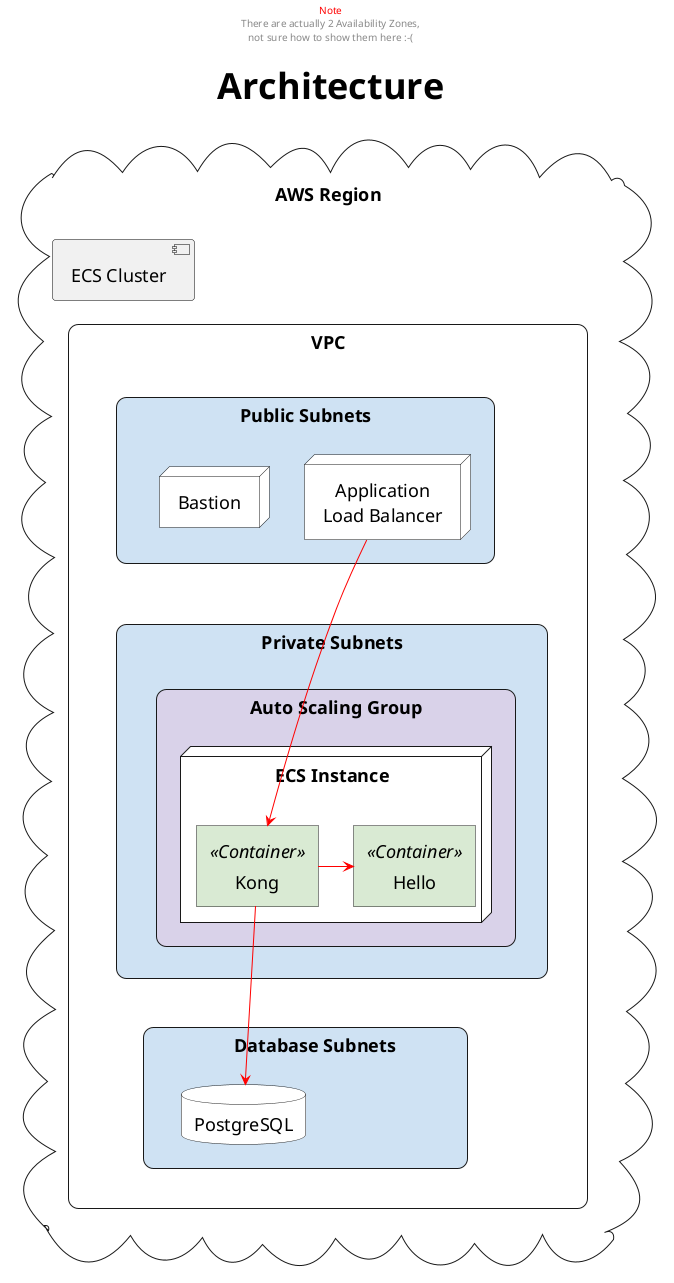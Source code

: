 @startuml

skinparam ArrowColor #red
skinparam ComponentBorderColor #black
skinparam DatabaseBackgroundColor #white
skinparam DefaultFontSize 18
skinparam DefaultTextAlign center
skinparam NodeBackgroundColor #white
skinparam Padding 3
skinparam Shadowing false

skinparam rectangle {
  RoundCorner 20
  BackgroundColor<<Container>> #D9EAD3
  RoundCorner<<Container>> 0
}

title <size:36>Architecture<size:22>

header
<font color=red>Note</font>
There are actually 2 Availability Zones,
not sure how to show them here :-(
endheader

cloud "AWS Region\n" {
  [ECS Cluster] as ECS

  rectangle VPC {
    rectangle "Public Subnets" as PUBLIC #CFE2F3 {
      node "Application\nLoad Balancer" as ALB
      node Bastion
    }
    rectangle "Private Subnets" as PRIVATE #CFE2F3 {
      rectangle "Auto Scaling Group" #D9D2E9 {
        node "ECS Instance\n" {
          rectangle Hello <<Container>>
          rectangle Kong <<Container>>
        }
      }
    }
    rectangle "                 Database Subnets             " as DATABASE #CFE2F3 {
      database "PostgreSQL" as Postgres
    }
  }
}

ALB ---> Kong
Kong -> Hello
Kong ---> Postgres

PUBLIC -[hidden]-> PRIVATE
PRIVATE -[hidden]-> DATABASE
ECS -[hidden]-> VPC

@enduml
